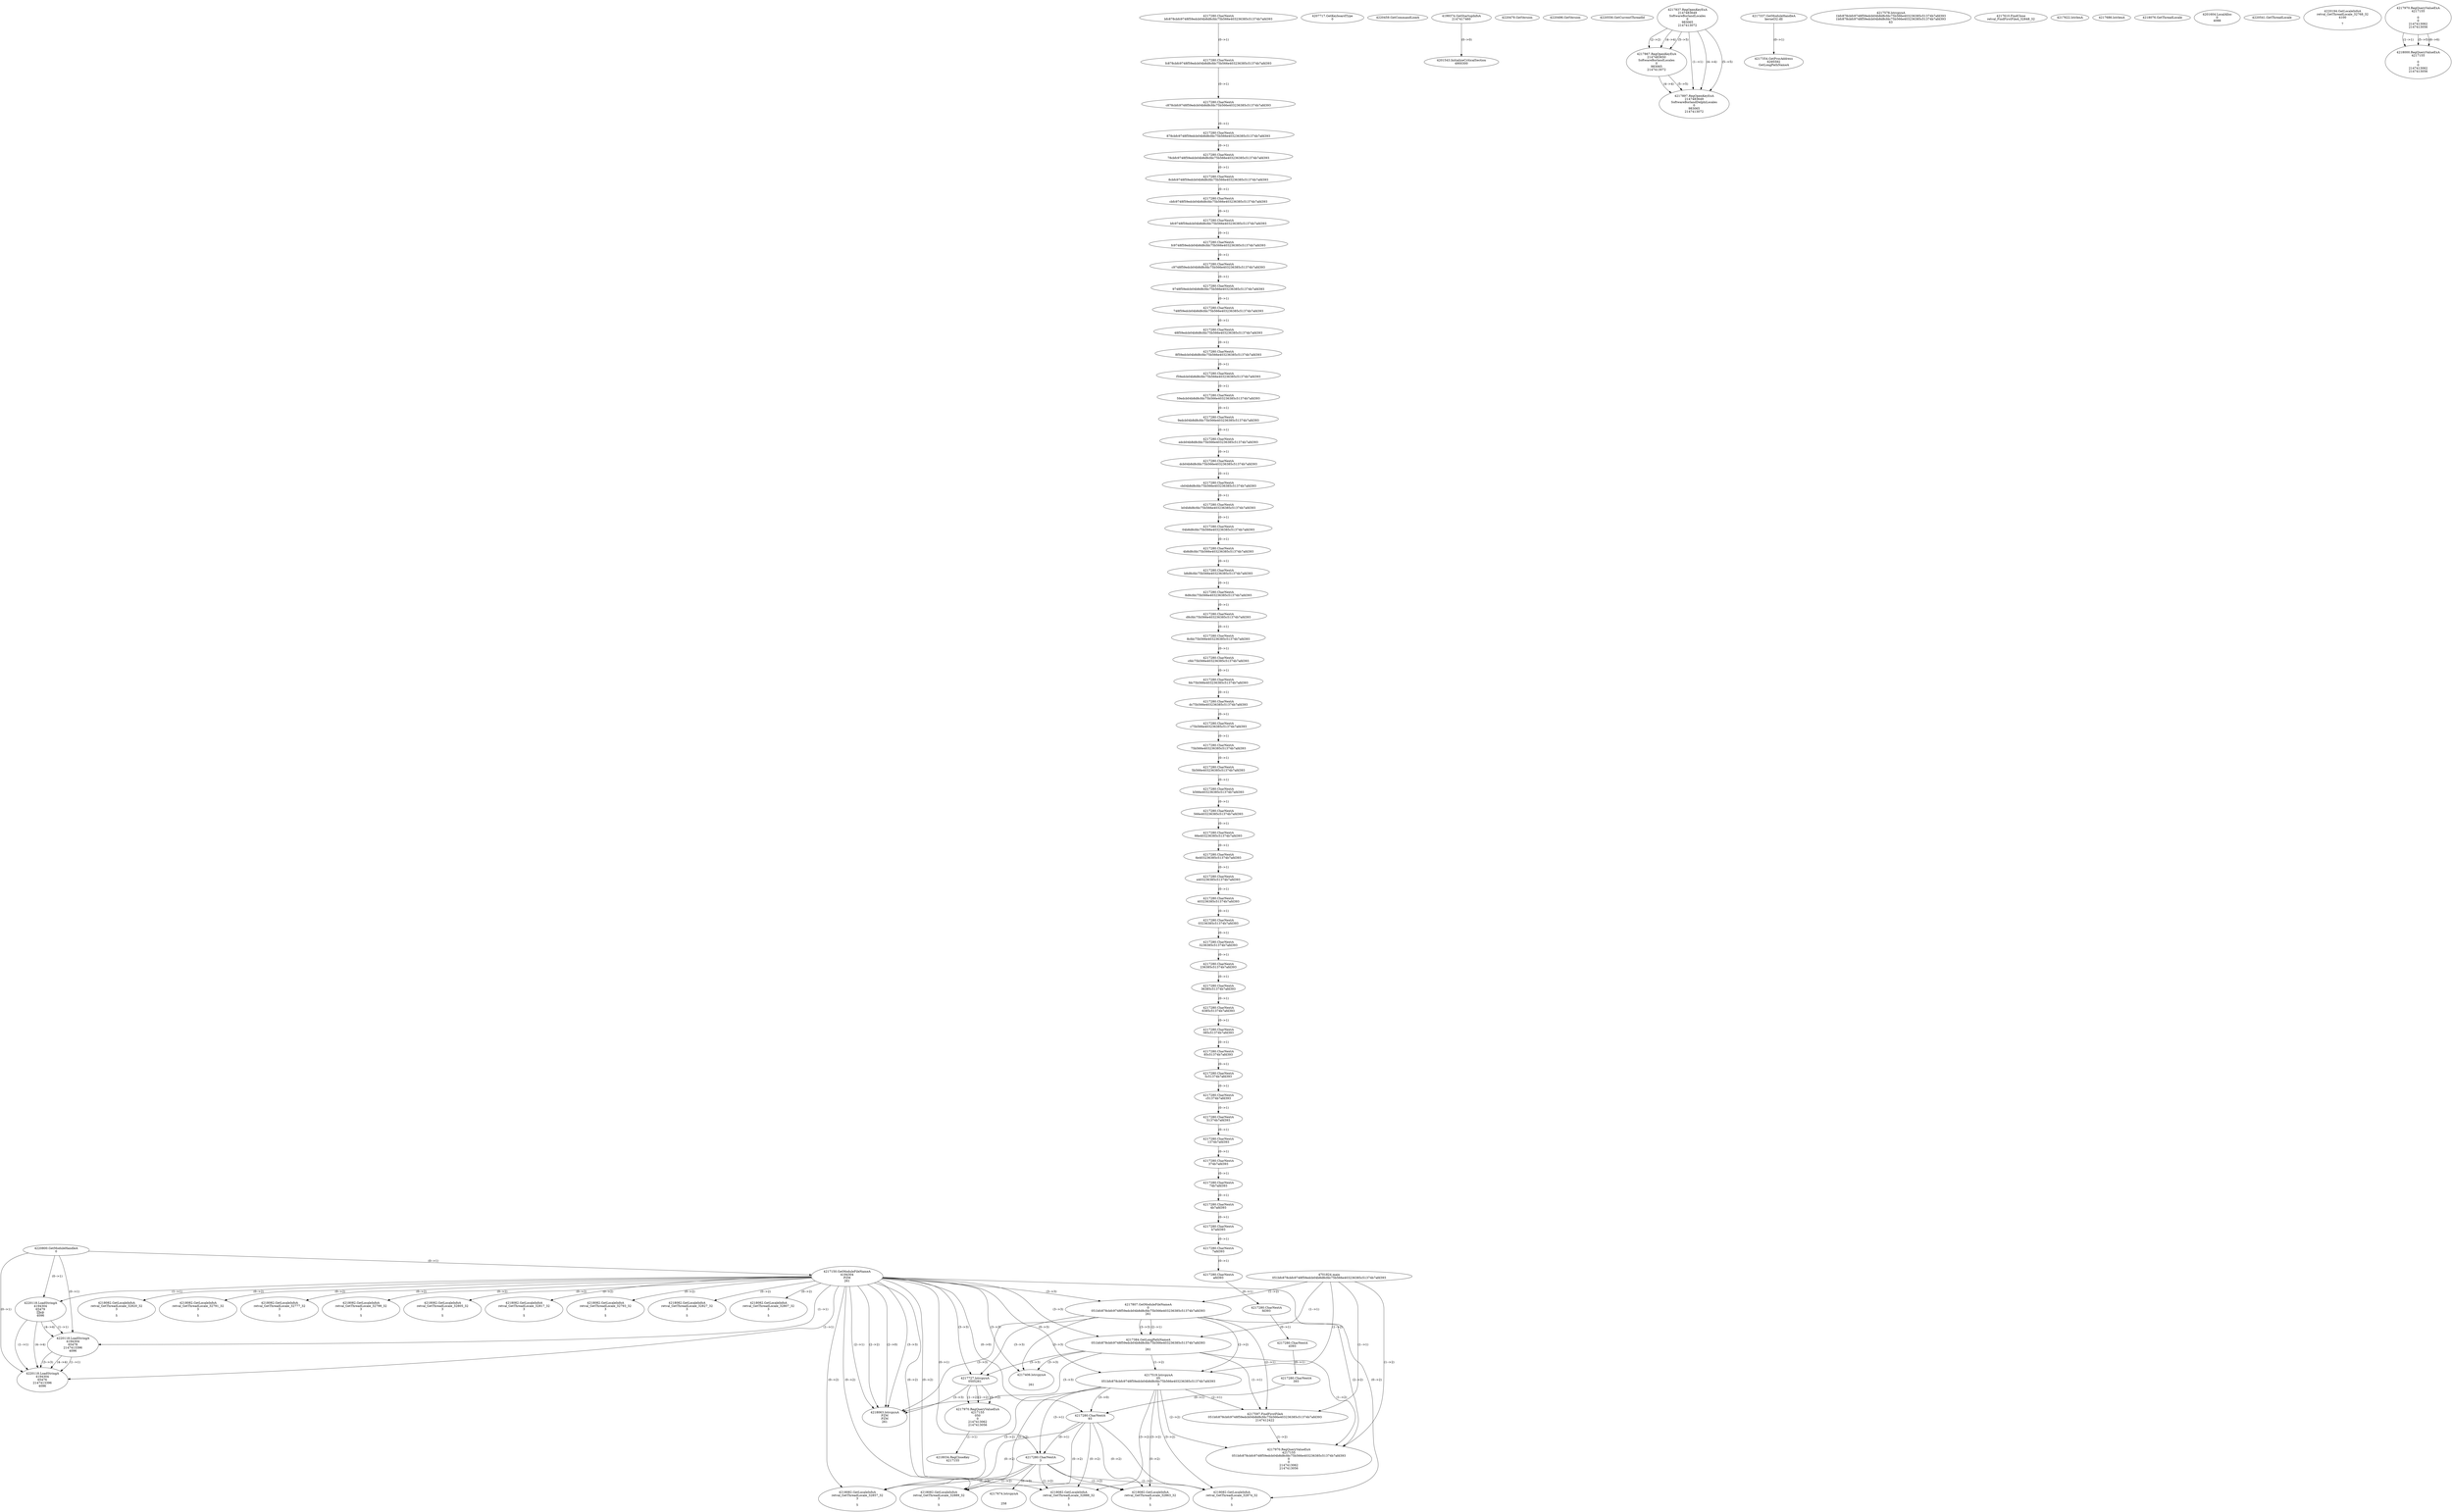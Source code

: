 // Global SCDG with merge call
digraph {
	0 [label="4701824.main
051bfc878cbfc9748f59edcb04b8d8cfdc75b566e403236385c51374b7afd393"]
	1 [label="4220800.GetModuleHandleA
0"]
	2 [label="4207717.GetKeyboardType
0"]
	3 [label="4220459.GetCommandLineA
"]
	4 [label="4199374.GetStartupInfoA
2147417460"]
	5 [label="4220479.GetVersion
"]
	6 [label="4220496.GetVersion
"]
	7 [label="4220556.GetCurrentThreadId
"]
	8 [label="4217150.GetModuleFileNameA
4194304
PZM
261"]
	1 -> 8 [label="(0-->1)"]
	9 [label="4217807.GetModuleFileNameA
0
051bfc878cbfc9748f59edcb04b8d8cfdc75b566e403236385c51374b7afd393
261"]
	0 -> 9 [label="(1-->2)"]
	8 -> 9 [label="(3-->3)"]
	10 [label="4217837.RegOpenKeyExA
2147483649
Software\Borland\Locales
0
983065
2147413072"]
	11 [label="4217867.RegOpenKeyExA
2147483650
Software\Borland\Locales
0
983065
2147413072"]
	10 -> 11 [label="(2-->2)"]
	10 -> 11 [label="(4-->4)"]
	10 -> 11 [label="(5-->5)"]
	12 [label="4217337.GetModuleHandleA
kernel32.dll"]
	13 [label="4217354.GetProcAddress
6295592
GetLongPathNameA"]
	12 -> 13 [label="(0-->1)"]
	14 [label="4217384.GetLongPathNameA
051bfc878cbfc9748f59edcb04b8d8cfdc75b566e403236385c51374b7afd393

261"]
	0 -> 14 [label="(1-->1)"]
	9 -> 14 [label="(2-->1)"]
	8 -> 14 [label="(3-->3)"]
	9 -> 14 [label="(3-->3)"]
	15 [label="4217519.lstrcpynA
05
051bfc878cbfc9748f59edcb04b8d8cfdc75b566e403236385c51374b7afd393
3"]
	0 -> 15 [label="(1-->2)"]
	9 -> 15 [label="(2-->2)"]
	14 -> 15 [label="(1-->2)"]
	8 -> 15 [label="(0-->3)"]
	16 [label="4217280.CharNextA
bfc878cbfc9748f59edcb04b8d8cfdc75b566e403236385c51374b7afd393"]
	17 [label="4217280.CharNextA
fc878cbfc9748f59edcb04b8d8cfdc75b566e403236385c51374b7afd393"]
	16 -> 17 [label="(0-->1)"]
	18 [label="4217280.CharNextA
c878cbfc9748f59edcb04b8d8cfdc75b566e403236385c51374b7afd393"]
	17 -> 18 [label="(0-->1)"]
	19 [label="4217280.CharNextA
878cbfc9748f59edcb04b8d8cfdc75b566e403236385c51374b7afd393"]
	18 -> 19 [label="(0-->1)"]
	20 [label="4217280.CharNextA
78cbfc9748f59edcb04b8d8cfdc75b566e403236385c51374b7afd393"]
	19 -> 20 [label="(0-->1)"]
	21 [label="4217280.CharNextA
8cbfc9748f59edcb04b8d8cfdc75b566e403236385c51374b7afd393"]
	20 -> 21 [label="(0-->1)"]
	22 [label="4217280.CharNextA
cbfc9748f59edcb04b8d8cfdc75b566e403236385c51374b7afd393"]
	21 -> 22 [label="(0-->1)"]
	23 [label="4217280.CharNextA
bfc9748f59edcb04b8d8cfdc75b566e403236385c51374b7afd393"]
	22 -> 23 [label="(0-->1)"]
	24 [label="4217280.CharNextA
fc9748f59edcb04b8d8cfdc75b566e403236385c51374b7afd393"]
	23 -> 24 [label="(0-->1)"]
	25 [label="4217280.CharNextA
c9748f59edcb04b8d8cfdc75b566e403236385c51374b7afd393"]
	24 -> 25 [label="(0-->1)"]
	26 [label="4217280.CharNextA
9748f59edcb04b8d8cfdc75b566e403236385c51374b7afd393"]
	25 -> 26 [label="(0-->1)"]
	27 [label="4217280.CharNextA
748f59edcb04b8d8cfdc75b566e403236385c51374b7afd393"]
	26 -> 27 [label="(0-->1)"]
	28 [label="4217280.CharNextA
48f59edcb04b8d8cfdc75b566e403236385c51374b7afd393"]
	27 -> 28 [label="(0-->1)"]
	29 [label="4217280.CharNextA
8f59edcb04b8d8cfdc75b566e403236385c51374b7afd393"]
	28 -> 29 [label="(0-->1)"]
	30 [label="4217280.CharNextA
f59edcb04b8d8cfdc75b566e403236385c51374b7afd393"]
	29 -> 30 [label="(0-->1)"]
	31 [label="4217280.CharNextA
59edcb04b8d8cfdc75b566e403236385c51374b7afd393"]
	30 -> 31 [label="(0-->1)"]
	32 [label="4217280.CharNextA
9edcb04b8d8cfdc75b566e403236385c51374b7afd393"]
	31 -> 32 [label="(0-->1)"]
	33 [label="4217280.CharNextA
edcb04b8d8cfdc75b566e403236385c51374b7afd393"]
	32 -> 33 [label="(0-->1)"]
	34 [label="4217280.CharNextA
dcb04b8d8cfdc75b566e403236385c51374b7afd393"]
	33 -> 34 [label="(0-->1)"]
	35 [label="4217280.CharNextA
cb04b8d8cfdc75b566e403236385c51374b7afd393"]
	34 -> 35 [label="(0-->1)"]
	36 [label="4217280.CharNextA
b04b8d8cfdc75b566e403236385c51374b7afd393"]
	35 -> 36 [label="(0-->1)"]
	37 [label="4217280.CharNextA
04b8d8cfdc75b566e403236385c51374b7afd393"]
	36 -> 37 [label="(0-->1)"]
	38 [label="4217280.CharNextA
4b8d8cfdc75b566e403236385c51374b7afd393"]
	37 -> 38 [label="(0-->1)"]
	39 [label="4217280.CharNextA
b8d8cfdc75b566e403236385c51374b7afd393"]
	38 -> 39 [label="(0-->1)"]
	40 [label="4217280.CharNextA
8d8cfdc75b566e403236385c51374b7afd393"]
	39 -> 40 [label="(0-->1)"]
	41 [label="4217280.CharNextA
d8cfdc75b566e403236385c51374b7afd393"]
	40 -> 41 [label="(0-->1)"]
	42 [label="4217280.CharNextA
8cfdc75b566e403236385c51374b7afd393"]
	41 -> 42 [label="(0-->1)"]
	43 [label="4217280.CharNextA
cfdc75b566e403236385c51374b7afd393"]
	42 -> 43 [label="(0-->1)"]
	44 [label="4217280.CharNextA
fdc75b566e403236385c51374b7afd393"]
	43 -> 44 [label="(0-->1)"]
	45 [label="4217280.CharNextA
dc75b566e403236385c51374b7afd393"]
	44 -> 45 [label="(0-->1)"]
	46 [label="4217280.CharNextA
c75b566e403236385c51374b7afd393"]
	45 -> 46 [label="(0-->1)"]
	47 [label="4217280.CharNextA
75b566e403236385c51374b7afd393"]
	46 -> 47 [label="(0-->1)"]
	48 [label="4217280.CharNextA
5b566e403236385c51374b7afd393"]
	47 -> 48 [label="(0-->1)"]
	49 [label="4217280.CharNextA
b566e403236385c51374b7afd393"]
	48 -> 49 [label="(0-->1)"]
	50 [label="4217280.CharNextA
566e403236385c51374b7afd393"]
	49 -> 50 [label="(0-->1)"]
	51 [label="4217280.CharNextA
66e403236385c51374b7afd393"]
	50 -> 51 [label="(0-->1)"]
	52 [label="4217280.CharNextA
6e403236385c51374b7afd393"]
	51 -> 52 [label="(0-->1)"]
	53 [label="4217280.CharNextA
e403236385c51374b7afd393"]
	52 -> 53 [label="(0-->1)"]
	54 [label="4217280.CharNextA
403236385c51374b7afd393"]
	53 -> 54 [label="(0-->1)"]
	55 [label="4217280.CharNextA
03236385c51374b7afd393"]
	54 -> 55 [label="(0-->1)"]
	56 [label="4217280.CharNextA
3236385c51374b7afd393"]
	55 -> 56 [label="(0-->1)"]
	57 [label="4217280.CharNextA
236385c51374b7afd393"]
	56 -> 57 [label="(0-->1)"]
	58 [label="4217280.CharNextA
36385c51374b7afd393"]
	57 -> 58 [label="(0-->1)"]
	59 [label="4217280.CharNextA
6385c51374b7afd393"]
	58 -> 59 [label="(0-->1)"]
	60 [label="4217280.CharNextA
385c51374b7afd393"]
	59 -> 60 [label="(0-->1)"]
	61 [label="4217280.CharNextA
85c51374b7afd393"]
	60 -> 61 [label="(0-->1)"]
	62 [label="4217280.CharNextA
5c51374b7afd393"]
	61 -> 62 [label="(0-->1)"]
	63 [label="4217280.CharNextA
c51374b7afd393"]
	62 -> 63 [label="(0-->1)"]
	64 [label="4217280.CharNextA
51374b7afd393"]
	63 -> 64 [label="(0-->1)"]
	65 [label="4217280.CharNextA
1374b7afd393"]
	64 -> 65 [label="(0-->1)"]
	66 [label="4217280.CharNextA
374b7afd393"]
	65 -> 66 [label="(0-->1)"]
	67 [label="4217280.CharNextA
74b7afd393"]
	66 -> 67 [label="(0-->1)"]
	68 [label="4217280.CharNextA
4b7afd393"]
	67 -> 68 [label="(0-->1)"]
	69 [label="4217280.CharNextA
b7afd393"]
	68 -> 69 [label="(0-->1)"]
	70 [label="4217280.CharNextA
7afd393"]
	69 -> 70 [label="(0-->1)"]
	71 [label="4217280.CharNextA
afd393"]
	70 -> 71 [label="(0-->1)"]
	72 [label="4217280.CharNextA
fd393"]
	71 -> 72 [label="(0-->1)"]
	73 [label="4217280.CharNextA
d393"]
	72 -> 73 [label="(0-->1)"]
	74 [label="4217280.CharNextA
393"]
	73 -> 74 [label="(0-->1)"]
	75 [label="4217280.CharNextA
93"]
	74 -> 75 [label="(0-->1)"]
	8 -> 75 [label="(0-->0)"]
	15 -> 75 [label="(3-->0)"]
	76 [label="4217280.CharNextA
3"]
	8 -> 76 [label="(0-->1)"]
	15 -> 76 [label="(3-->1)"]
	75 -> 76 [label="(0-->1)"]
	77 [label="4217578.lstrcpynA
1bfc878cbfc9748f59edcb04b8d8cfdc75b566e403236385c51374b7afd393
1bfc878cbfc9748f59edcb04b8d8cfdc75b566e403236385c51374b7afd393
63"]
	78 [label="4217597.FindFirstFileA
051bfc878cbfc9748f59edcb04b8d8cfdc75b566e403236385c51374b7afd393
2147412422"]
	0 -> 78 [label="(1-->1)"]
	9 -> 78 [label="(2-->1)"]
	14 -> 78 [label="(1-->1)"]
	15 -> 78 [label="(2-->1)"]
	79 [label="4217610.FindClose
retval_FindFirstFileA_32848_32"]
	80 [label="4217622.lstrlenA
"]
	81 [label="4217674.lstrcpynA


258"]
	76 -> 81 [label="(0-->0)"]
	82 [label="4217686.lstrlenA
"]
	83 [label="4217727.lstrcpynA
05\
05\
261"]
	8 -> 83 [label="(3-->3)"]
	9 -> 83 [label="(3-->3)"]
	14 -> 83 [label="(3-->3)"]
	84 [label="4217970.RegQueryValueExA
4217155
05\
0
0
2147413062
2147413056"]
	83 -> 84 [label="(1-->2)"]
	83 -> 84 [label="(2-->2)"]
	83 -> 84 [label="(0-->2)"]
	85 [label="4218034.RegCloseKey
4217155"]
	84 -> 85 [label="(1-->1)"]
	86 [label="4218063.lstrcpynA
PZM
PZM
261"]
	8 -> 86 [label="(2-->1)"]
	8 -> 86 [label="(2-->2)"]
	8 -> 86 [label="(3-->3)"]
	9 -> 86 [label="(3-->3)"]
	14 -> 86 [label="(3-->3)"]
	83 -> 86 [label="(3-->3)"]
	8 -> 86 [label="(2-->0)"]
	87 [label="4218076.GetThreadLocale
"]
	88 [label="4218082.GetLocaleInfoA
retval_GetThreadLocale_32857_32
3

5"]
	8 -> 88 [label="(0-->2)"]
	15 -> 88 [label="(3-->2)"]
	75 -> 88 [label="(0-->2)"]
	76 -> 88 [label="(1-->2)"]
	89 [label="4220118.LoadStringA
4194304
65479
x@
4096"]
	1 -> 89 [label="(0-->1)"]
	8 -> 89 [label="(1-->1)"]
	90 [label="4201543.InitializeCriticalSection
4900300"]
	4 -> 90 [label="(0-->0)"]
	91 [label="4201604.LocalAlloc
0
4088"]
	92 [label="4220118.LoadStringA
4194304
65478
2147413396
4096"]
	1 -> 92 [label="(0-->1)"]
	8 -> 92 [label="(1-->1)"]
	89 -> 92 [label="(1-->1)"]
	89 -> 92 [label="(4-->4)"]
	93 [label="4220541.GetThreadLocale
"]
	94 [label="4220194.GetLocaleInfoA
retval_GetThreadLocale_32768_32
4100

7"]
	95 [label="4217970.RegQueryValueExA
4217155
051bfc878cbfc9748f59edcb04b8d8cfdc75b566e403236385c51374b7afd393
0
0
2147413062
2147413056"]
	0 -> 95 [label="(1-->2)"]
	9 -> 95 [label="(2-->2)"]
	14 -> 95 [label="(1-->2)"]
	15 -> 95 [label="(2-->2)"]
	78 -> 95 [label="(1-->2)"]
	96 [label="4218082.GetLocaleInfoA
retval_GetThreadLocale_32863_32
3

5"]
	8 -> 96 [label="(0-->2)"]
	15 -> 96 [label="(3-->2)"]
	75 -> 96 [label="(0-->2)"]
	76 -> 96 [label="(1-->2)"]
	97 [label="4217897.RegOpenKeyExA
2147483649
Software\Borland\Delphi\Locales
0
983065
2147413072"]
	10 -> 97 [label="(1-->1)"]
	10 -> 97 [label="(4-->4)"]
	11 -> 97 [label="(4-->4)"]
	10 -> 97 [label="(5-->5)"]
	11 -> 97 [label="(5-->5)"]
	98 [label="4217406.lstrcpynA


261"]
	8 -> 98 [label="(3-->3)"]
	9 -> 98 [label="(3-->3)"]
	14 -> 98 [label="(3-->3)"]
	99 [label="4217970.RegQueryValueExA
4217155

0
0
2147413062
2147413056"]
	100 [label="4218000.RegQueryValueExA
4217155

0
0
2147413062
2147413056"]
	99 -> 100 [label="(1-->1)"]
	99 -> 100 [label="(5-->5)"]
	99 -> 100 [label="(6-->6)"]
	101 [label="4218082.GetLocaleInfoA
retval_GetThreadLocale_32820_32
3

5"]
	8 -> 101 [label="(0-->2)"]
	102 [label="4218082.GetLocaleInfoA
retval_GetThreadLocale_32791_32
3

5"]
	8 -> 102 [label="(0-->2)"]
	103 [label="4220118.LoadStringA
4194304
65476
2147413396
4096"]
	1 -> 103 [label="(0-->1)"]
	8 -> 103 [label="(1-->1)"]
	89 -> 103 [label="(1-->1)"]
	92 -> 103 [label="(1-->1)"]
	92 -> 103 [label="(3-->3)"]
	89 -> 103 [label="(4-->4)"]
	92 -> 103 [label="(4-->4)"]
	104 [label="4218082.GetLocaleInfoA
retval_GetThreadLocale_32777_32
3

5"]
	8 -> 104 [label="(0-->2)"]
	105 [label="4218082.GetLocaleInfoA
retval_GetThreadLocale_32799_32
3

5"]
	8 -> 105 [label="(0-->2)"]
	106 [label="4218082.GetLocaleInfoA
retval_GetThreadLocale_32805_32
3

5"]
	8 -> 106 [label="(0-->2)"]
	107 [label="4218082.GetLocaleInfoA
retval_GetThreadLocale_32817_32
3

5"]
	8 -> 107 [label="(0-->2)"]
	108 [label="4218082.GetLocaleInfoA
retval_GetThreadLocale_32889_32
3

5"]
	8 -> 108 [label="(0-->2)"]
	15 -> 108 [label="(3-->2)"]
	75 -> 108 [label="(0-->2)"]
	76 -> 108 [label="(1-->2)"]
	109 [label="4218082.GetLocaleInfoA
retval_GetThreadLocale_32793_32
3

5"]
	8 -> 109 [label="(0-->2)"]
	110 [label="4218082.GetLocaleInfoA
retval_GetThreadLocale_32827_32
3

5"]
	8 -> 110 [label="(0-->2)"]
	111 [label="4218082.GetLocaleInfoA
retval_GetThreadLocale_32874_32
3

5"]
	8 -> 111 [label="(0-->2)"]
	15 -> 111 [label="(3-->2)"]
	75 -> 111 [label="(0-->2)"]
	76 -> 111 [label="(1-->2)"]
	112 [label="4218082.GetLocaleInfoA
retval_GetThreadLocale_32888_32
3

5"]
	8 -> 112 [label="(0-->2)"]
	15 -> 112 [label="(3-->2)"]
	75 -> 112 [label="(0-->2)"]
	76 -> 112 [label="(1-->2)"]
	113 [label="4218082.GetLocaleInfoA
retval_GetThreadLocale_32807_32
3

5"]
	8 -> 113 [label="(0-->2)"]
}
